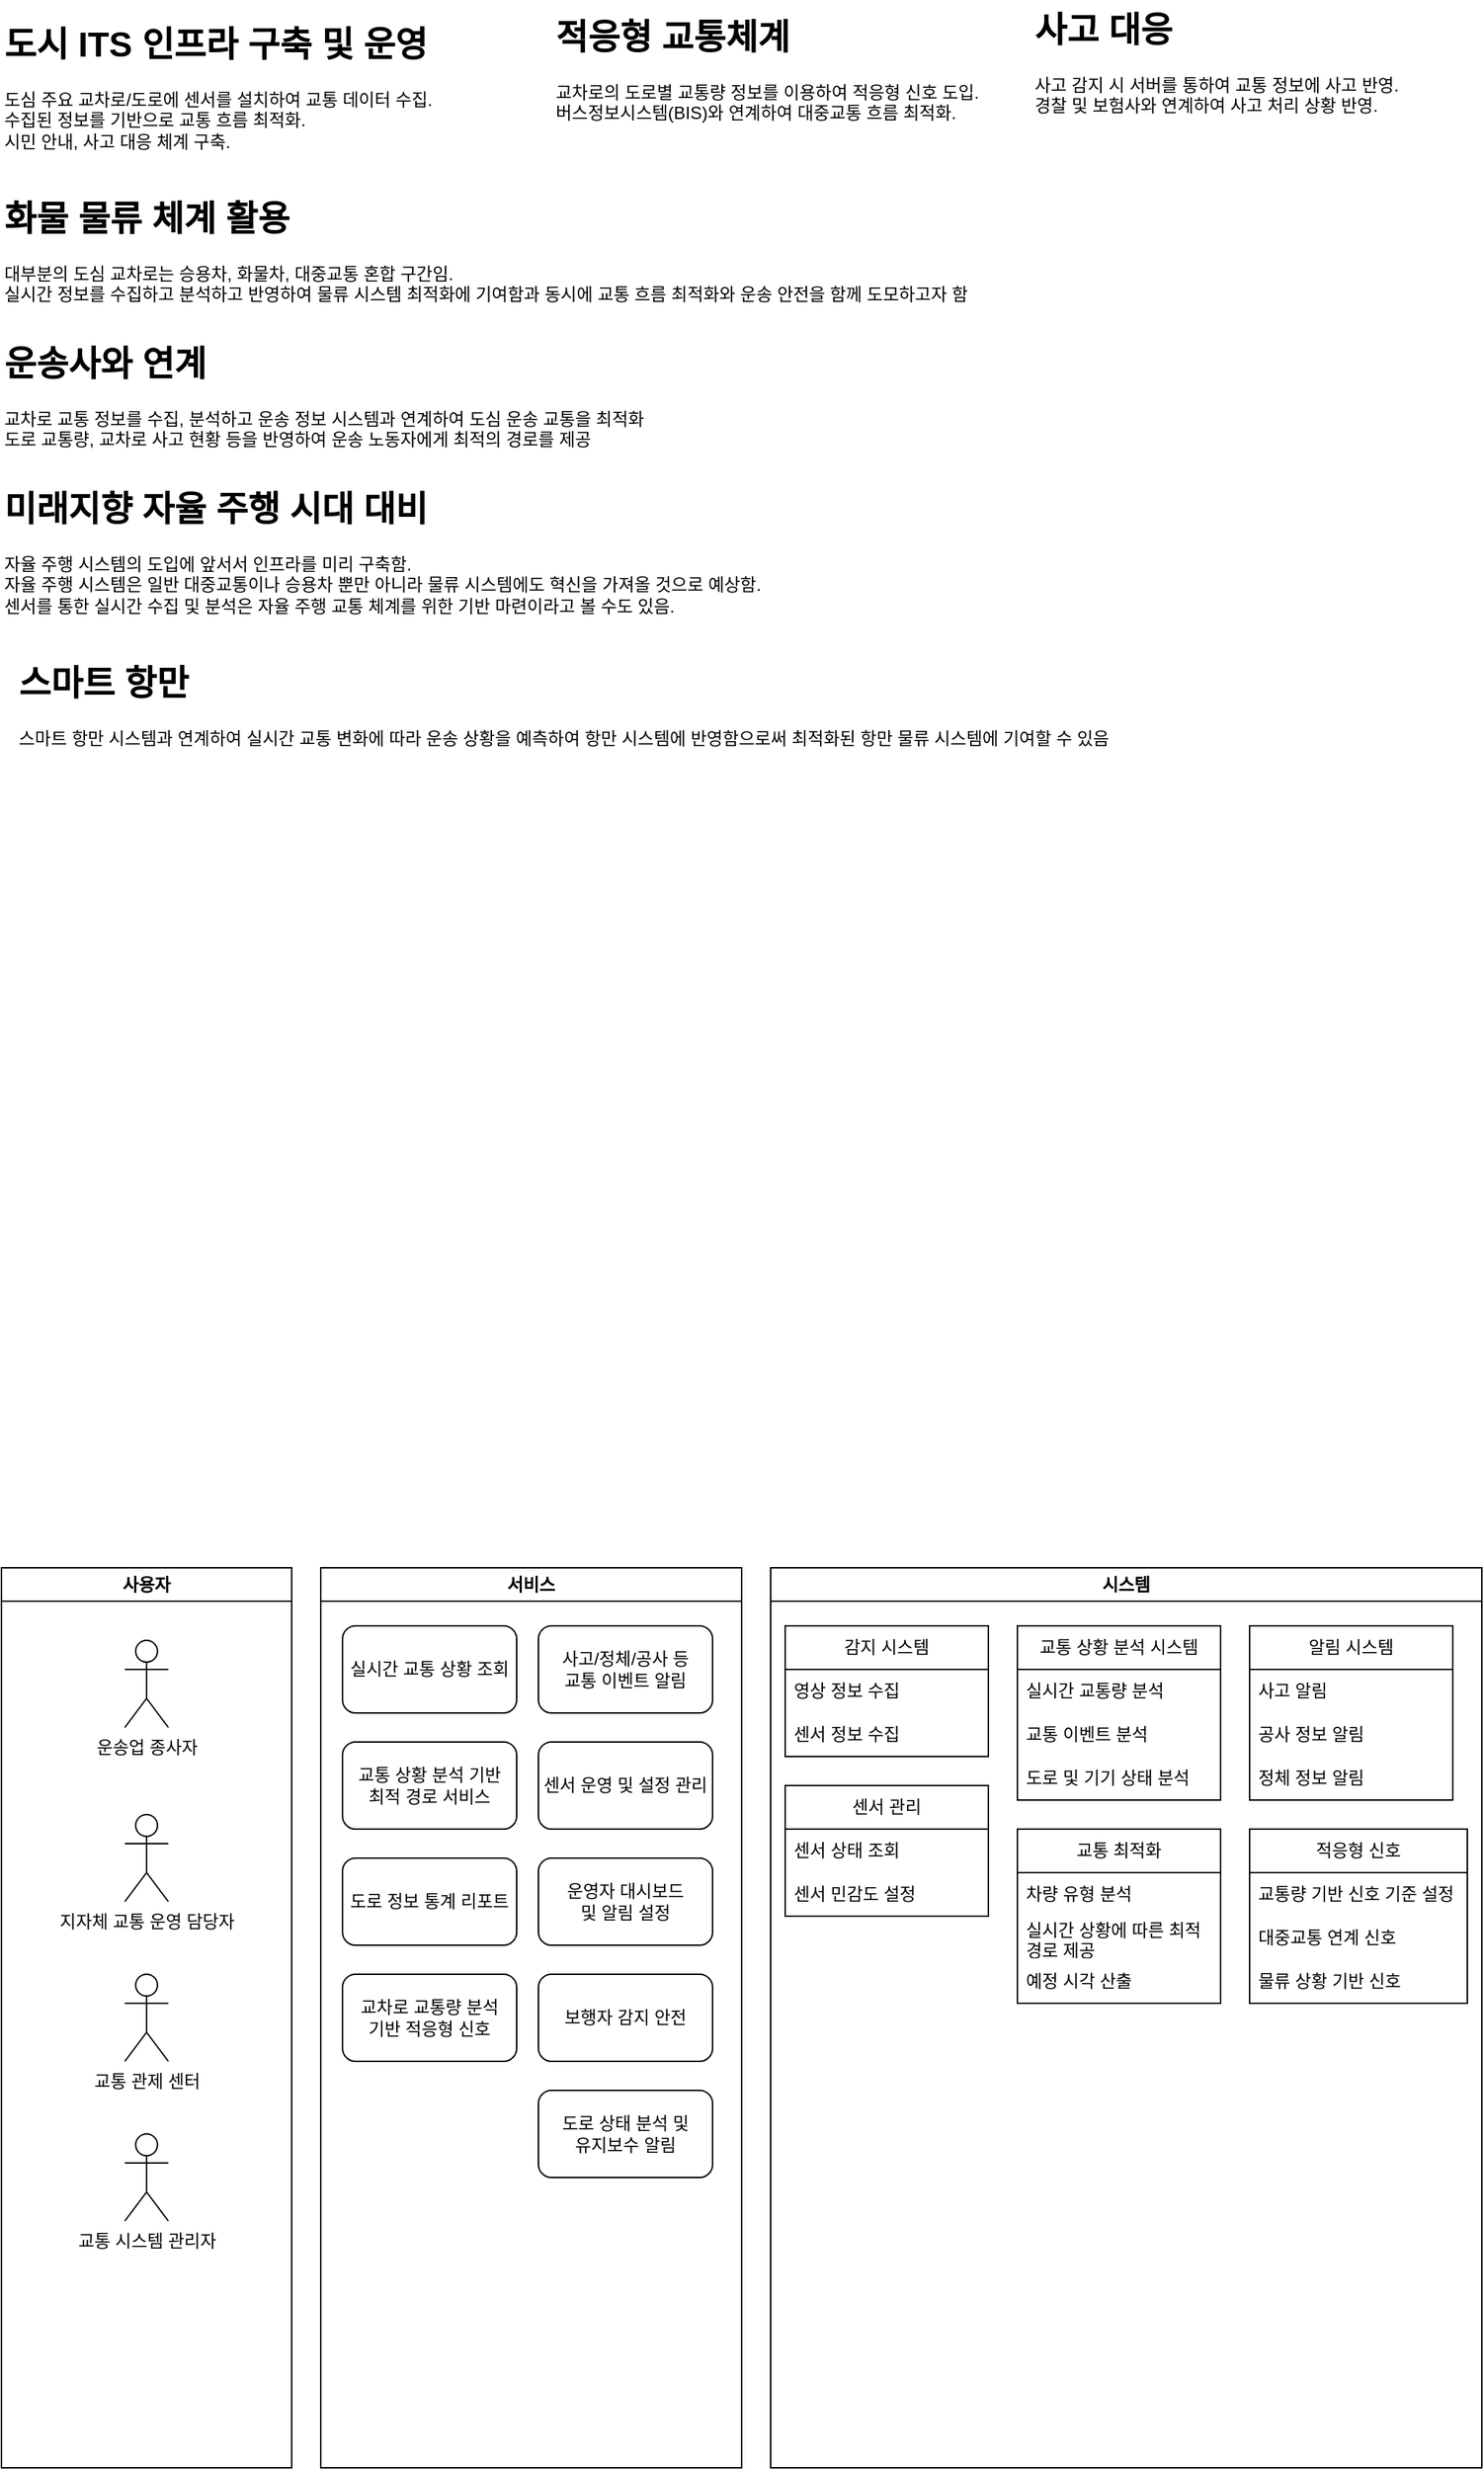<mxfile version="27.1.5">
  <diagram name="페이지-1" id="J6VXx_6CUHGOWfriXPr5">
    <mxGraphModel dx="1175" dy="990" grid="1" gridSize="10" guides="1" tooltips="1" connect="1" arrows="1" fold="1" page="1" pageScale="1" pageWidth="1920" pageHeight="1080" math="0" shadow="0">
      <root>
        <mxCell id="0" />
        <mxCell id="1" parent="0" />
        <mxCell id="sstBEkkRBJ28tQxqU71m-2" value="&lt;h1 style=&quot;margin-top: 0px;&quot;&gt;적응형 교통체계&lt;/h1&gt;&lt;div&gt;교차로의 도로별 교통량 정보를 이용하여 적응형 신호 도입.&lt;/div&gt;&lt;div&gt;버스정보시스템(BIS)와 연계하여 대중교통 흐름 최적화.&lt;/div&gt;" style="text;html=1;whiteSpace=wrap;overflow=hidden;rounded=0;" parent="1" vertex="1">
          <mxGeometry x="400" y="25" width="300" height="90" as="geometry" />
        </mxCell>
        <mxCell id="sstBEkkRBJ28tQxqU71m-3" value="&lt;h1 style=&quot;margin-top: 0px;&quot;&gt;사고 대응&lt;/h1&gt;&lt;div&gt;사고 감지 시 서버를 통하여 교통 정보에 사고 반영.&lt;/div&gt;&lt;div&gt;경찰 및 보험사와 연계하여 사고 처리 상황 반영.&lt;/div&gt;" style="text;html=1;whiteSpace=wrap;overflow=hidden;rounded=0;" parent="1" vertex="1">
          <mxGeometry x="730" y="20" width="280" height="90" as="geometry" />
        </mxCell>
        <mxCell id="sstBEkkRBJ28tQxqU71m-4" value="&lt;h1 style=&quot;margin-top: 0px;&quot;&gt;도시 ITS 인프라 구축 및 운영&lt;/h1&gt;&lt;div&gt;도심 주요 교차로/도로에 센서를 설치하여 교통 데이터 수집.&lt;/div&gt;&lt;div&gt;수집된 정보를 기반으로 교통 흐름 최적화.&lt;/div&gt;&lt;div&gt;시민 안내, 사고 대응 체계 구축.&lt;/div&gt;&lt;div&gt;&lt;br&gt;&lt;/div&gt;" style="text;html=1;whiteSpace=wrap;overflow=hidden;rounded=0;" parent="1" vertex="1">
          <mxGeometry x="20" y="30" width="300" height="100" as="geometry" />
        </mxCell>
        <mxCell id="M-toXlOXN0p2g3CMsTm5-2" value="&lt;h1 style=&quot;margin-top: 0px;&quot;&gt;화물 물류 체계 활용&lt;/h1&gt;&lt;div&gt;대부분의 도심 교차로는 승용차, 화물차, 대중교통 혼합 구간임.&amp;nbsp;&lt;/div&gt;&lt;div&gt;실시간 정보를 수집하고 분석하고 반영하여 물류 시스템 최적화에 기여함과 동시에 교통 흐름 최적화와 운송 안전을 함께 도모하고자 함&lt;/div&gt;&lt;div&gt;&lt;br&gt;&lt;/div&gt;" style="text;html=1;whiteSpace=wrap;overflow=hidden;rounded=0;" vertex="1" parent="1">
          <mxGeometry x="20" y="150" width="670" height="90" as="geometry" />
        </mxCell>
        <mxCell id="M-toXlOXN0p2g3CMsTm5-5" value="&lt;h1 style=&quot;margin-top: 0px;&quot;&gt;운송사와 연계&lt;/h1&gt;&lt;div&gt;교차로 교통 정보를 수집, 분석하고 운송 정보 시스템과 연계하여 도심 운송 교통을 최적화&lt;/div&gt;&lt;div&gt;도로 교통량, 교차로 사고 현황 등을 반영하여 운송 노동자에게 최적의 경로를 제공&lt;/div&gt;" style="text;html=1;whiteSpace=wrap;overflow=hidden;rounded=0;" vertex="1" parent="1">
          <mxGeometry x="20" y="250" width="450" height="90" as="geometry" />
        </mxCell>
        <mxCell id="M-toXlOXN0p2g3CMsTm5-6" value="&lt;h1 style=&quot;margin-top: 0px;&quot;&gt;미래지향 자율 주행 시대 대비&lt;/h1&gt;&lt;div&gt;자율 주행 시스템의 도입에 앞서서 인프라를 미리 구축함.&lt;/div&gt;&lt;div&gt;자율 주행 시스템은 일반 대중교통이나 승용차 뿐만 아니라 물류 시스템에도 혁신을 가져올 것으로 예상함.&lt;/div&gt;&lt;div&gt;센서를 통한 실시간 수집 및 분석은 자율 주행 교통 체계를 위한 기반 마련이라고 볼 수도 있음.&lt;/div&gt;" style="text;html=1;whiteSpace=wrap;overflow=hidden;rounded=0;" vertex="1" parent="1">
          <mxGeometry x="20" y="350" width="690" height="120" as="geometry" />
        </mxCell>
        <mxCell id="M-toXlOXN0p2g3CMsTm5-7" value="&lt;h1 style=&quot;margin-top: 0px;&quot;&gt;스마트 항만&lt;/h1&gt;&lt;div&gt;스마트 항만 시스템과 연계하여 실시간 교통 변화에 따라 운송 상황을 예측하여 항만 시스템에 반영함으로써 최적화된 항만 물류 시스템에 기여할 수 있음&lt;/div&gt;" style="text;html=1;whiteSpace=wrap;overflow=hidden;rounded=0;" vertex="1" parent="1">
          <mxGeometry x="30" y="470" width="800" height="80" as="geometry" />
        </mxCell>
        <mxCell id="M-toXlOXN0p2g3CMsTm5-8" value="사용자" style="swimlane;whiteSpace=wrap;html=1;" vertex="1" parent="1">
          <mxGeometry x="20" y="1100" width="200" height="620" as="geometry" />
        </mxCell>
        <mxCell id="M-toXlOXN0p2g3CMsTm5-9" value="운송업 종사자" style="shape=umlActor;verticalLabelPosition=bottom;verticalAlign=top;html=1;outlineConnect=0;" vertex="1" parent="M-toXlOXN0p2g3CMsTm5-8">
          <mxGeometry x="85" y="50" width="30" height="60" as="geometry" />
        </mxCell>
        <mxCell id="M-toXlOXN0p2g3CMsTm5-12" value="지자체 교통 운영 담당자" style="shape=umlActor;verticalLabelPosition=bottom;verticalAlign=top;html=1;outlineConnect=0;" vertex="1" parent="M-toXlOXN0p2g3CMsTm5-8">
          <mxGeometry x="85" y="170" width="30" height="60" as="geometry" />
        </mxCell>
        <mxCell id="M-toXlOXN0p2g3CMsTm5-13" value="교통 시스템 관리자" style="shape=umlActor;verticalLabelPosition=bottom;verticalAlign=top;html=1;outlineConnect=0;" vertex="1" parent="M-toXlOXN0p2g3CMsTm5-8">
          <mxGeometry x="85" y="390" width="30" height="60" as="geometry" />
        </mxCell>
        <mxCell id="M-toXlOXN0p2g3CMsTm5-11" value="교통 관제 센터" style="shape=umlActor;verticalLabelPosition=bottom;verticalAlign=top;html=1;outlineConnect=0;" vertex="1" parent="M-toXlOXN0p2g3CMsTm5-8">
          <mxGeometry x="85" y="280" width="30" height="60" as="geometry" />
        </mxCell>
        <mxCell id="M-toXlOXN0p2g3CMsTm5-14" value="서비스" style="swimlane;whiteSpace=wrap;html=1;" vertex="1" parent="1">
          <mxGeometry x="240" y="1100" width="290" height="620" as="geometry" />
        </mxCell>
        <mxCell id="M-toXlOXN0p2g3CMsTm5-15" value="실시간 교통 상황 조회" style="rounded=1;whiteSpace=wrap;html=1;" vertex="1" parent="M-toXlOXN0p2g3CMsTm5-14">
          <mxGeometry x="15" y="40" width="120" height="60" as="geometry" />
        </mxCell>
        <mxCell id="M-toXlOXN0p2g3CMsTm5-16" value="교통 상황 분석 기반&lt;div&gt;최적 경로 서비스&lt;/div&gt;" style="rounded=1;whiteSpace=wrap;html=1;" vertex="1" parent="M-toXlOXN0p2g3CMsTm5-14">
          <mxGeometry x="15" y="120" width="120" height="60" as="geometry" />
        </mxCell>
        <mxCell id="M-toXlOXN0p2g3CMsTm5-17" value="사고/정체/공사 등&lt;div&gt;교통 이벤트 알림&lt;/div&gt;" style="rounded=1;whiteSpace=wrap;html=1;" vertex="1" parent="M-toXlOXN0p2g3CMsTm5-14">
          <mxGeometry x="150" y="40" width="120" height="60" as="geometry" />
        </mxCell>
        <mxCell id="M-toXlOXN0p2g3CMsTm5-18" value="교차로 교통량 분석&lt;div&gt;기반 적응형 신호&lt;/div&gt;" style="rounded=1;whiteSpace=wrap;html=1;" vertex="1" parent="M-toXlOXN0p2g3CMsTm5-14">
          <mxGeometry x="15" y="280" width="120" height="60" as="geometry" />
        </mxCell>
        <mxCell id="M-toXlOXN0p2g3CMsTm5-19" value="운영자 대시보드&lt;div&gt;및 알림 설정&lt;/div&gt;" style="rounded=1;whiteSpace=wrap;html=1;" vertex="1" parent="M-toXlOXN0p2g3CMsTm5-14">
          <mxGeometry x="150" y="200" width="120" height="60" as="geometry" />
        </mxCell>
        <mxCell id="M-toXlOXN0p2g3CMsTm5-20" value="센서 운영 및 설정 관리" style="rounded=1;whiteSpace=wrap;html=1;" vertex="1" parent="M-toXlOXN0p2g3CMsTm5-14">
          <mxGeometry x="150" y="120" width="120" height="60" as="geometry" />
        </mxCell>
        <mxCell id="M-toXlOXN0p2g3CMsTm5-21" value="도로 정보 통계 리포트" style="rounded=1;whiteSpace=wrap;html=1;" vertex="1" parent="M-toXlOXN0p2g3CMsTm5-14">
          <mxGeometry x="15" y="200" width="120" height="60" as="geometry" />
        </mxCell>
        <mxCell id="M-toXlOXN0p2g3CMsTm5-31" value="도로 상태 분석 및&lt;div&gt;유지보수 알림&lt;/div&gt;" style="rounded=1;whiteSpace=wrap;html=1;" vertex="1" parent="M-toXlOXN0p2g3CMsTm5-14">
          <mxGeometry x="150" y="360" width="120" height="60" as="geometry" />
        </mxCell>
        <mxCell id="M-toXlOXN0p2g3CMsTm5-49" value="보행자 감지 안전" style="rounded=1;whiteSpace=wrap;html=1;" vertex="1" parent="M-toXlOXN0p2g3CMsTm5-14">
          <mxGeometry x="150" y="280" width="120" height="60" as="geometry" />
        </mxCell>
        <mxCell id="M-toXlOXN0p2g3CMsTm5-22" value="시스템" style="swimlane;whiteSpace=wrap;html=1;" vertex="1" parent="1">
          <mxGeometry x="550" y="1100" width="490" height="620" as="geometry" />
        </mxCell>
        <mxCell id="M-toXlOXN0p2g3CMsTm5-23" value="감지 시스템" style="swimlane;fontStyle=0;childLayout=stackLayout;horizontal=1;startSize=30;horizontalStack=0;resizeParent=1;resizeParentMax=0;resizeLast=0;collapsible=1;marginBottom=0;whiteSpace=wrap;html=1;" vertex="1" parent="M-toXlOXN0p2g3CMsTm5-22">
          <mxGeometry x="10" y="40" width="140" height="90" as="geometry" />
        </mxCell>
        <mxCell id="M-toXlOXN0p2g3CMsTm5-24" value="영상 정보 수집" style="text;strokeColor=none;fillColor=none;align=left;verticalAlign=middle;spacingLeft=4;spacingRight=4;overflow=hidden;points=[[0,0.5],[1,0.5]];portConstraint=eastwest;rotatable=0;whiteSpace=wrap;html=1;" vertex="1" parent="M-toXlOXN0p2g3CMsTm5-23">
          <mxGeometry y="30" width="140" height="30" as="geometry" />
        </mxCell>
        <mxCell id="M-toXlOXN0p2g3CMsTm5-25" value="센서 정보 수집" style="text;strokeColor=none;fillColor=none;align=left;verticalAlign=middle;spacingLeft=4;spacingRight=4;overflow=hidden;points=[[0,0.5],[1,0.5]];portConstraint=eastwest;rotatable=0;whiteSpace=wrap;html=1;" vertex="1" parent="M-toXlOXN0p2g3CMsTm5-23">
          <mxGeometry y="60" width="140" height="30" as="geometry" />
        </mxCell>
        <mxCell id="M-toXlOXN0p2g3CMsTm5-27" value="교통 상황 분석 시스템" style="swimlane;fontStyle=0;childLayout=stackLayout;horizontal=1;startSize=30;horizontalStack=0;resizeParent=1;resizeParentMax=0;resizeLast=0;collapsible=1;marginBottom=0;whiteSpace=wrap;html=1;" vertex="1" parent="M-toXlOXN0p2g3CMsTm5-22">
          <mxGeometry x="170" y="40" width="140" height="120" as="geometry" />
        </mxCell>
        <mxCell id="M-toXlOXN0p2g3CMsTm5-28" value="실시간 교통량 분석" style="text;strokeColor=none;fillColor=none;align=left;verticalAlign=middle;spacingLeft=4;spacingRight=4;overflow=hidden;points=[[0,0.5],[1,0.5]];portConstraint=eastwest;rotatable=0;whiteSpace=wrap;html=1;" vertex="1" parent="M-toXlOXN0p2g3CMsTm5-27">
          <mxGeometry y="30" width="140" height="30" as="geometry" />
        </mxCell>
        <mxCell id="M-toXlOXN0p2g3CMsTm5-29" value="교통 이벤트 분석" style="text;strokeColor=none;fillColor=none;align=left;verticalAlign=middle;spacingLeft=4;spacingRight=4;overflow=hidden;points=[[0,0.5],[1,0.5]];portConstraint=eastwest;rotatable=0;whiteSpace=wrap;html=1;" vertex="1" parent="M-toXlOXN0p2g3CMsTm5-27">
          <mxGeometry y="60" width="140" height="30" as="geometry" />
        </mxCell>
        <mxCell id="M-toXlOXN0p2g3CMsTm5-30" value="도로 및 기기 상태 분석" style="text;strokeColor=none;fillColor=none;align=left;verticalAlign=middle;spacingLeft=4;spacingRight=4;overflow=hidden;points=[[0,0.5],[1,0.5]];portConstraint=eastwest;rotatable=0;whiteSpace=wrap;html=1;" vertex="1" parent="M-toXlOXN0p2g3CMsTm5-27">
          <mxGeometry y="90" width="140" height="30" as="geometry" />
        </mxCell>
        <mxCell id="M-toXlOXN0p2g3CMsTm5-32" value="알림 시스템" style="swimlane;fontStyle=0;childLayout=stackLayout;horizontal=1;startSize=30;horizontalStack=0;resizeParent=1;resizeParentMax=0;resizeLast=0;collapsible=1;marginBottom=0;whiteSpace=wrap;html=1;" vertex="1" parent="M-toXlOXN0p2g3CMsTm5-22">
          <mxGeometry x="330" y="40" width="140" height="120" as="geometry" />
        </mxCell>
        <mxCell id="M-toXlOXN0p2g3CMsTm5-33" value="사고 알림" style="text;strokeColor=none;fillColor=none;align=left;verticalAlign=middle;spacingLeft=4;spacingRight=4;overflow=hidden;points=[[0,0.5],[1,0.5]];portConstraint=eastwest;rotatable=0;whiteSpace=wrap;html=1;" vertex="1" parent="M-toXlOXN0p2g3CMsTm5-32">
          <mxGeometry y="30" width="140" height="30" as="geometry" />
        </mxCell>
        <mxCell id="M-toXlOXN0p2g3CMsTm5-34" value="공사 정보 알림" style="text;strokeColor=none;fillColor=none;align=left;verticalAlign=middle;spacingLeft=4;spacingRight=4;overflow=hidden;points=[[0,0.5],[1,0.5]];portConstraint=eastwest;rotatable=0;whiteSpace=wrap;html=1;" vertex="1" parent="M-toXlOXN0p2g3CMsTm5-32">
          <mxGeometry y="60" width="140" height="30" as="geometry" />
        </mxCell>
        <mxCell id="M-toXlOXN0p2g3CMsTm5-35" value="정체 정보 알림" style="text;strokeColor=none;fillColor=none;align=left;verticalAlign=middle;spacingLeft=4;spacingRight=4;overflow=hidden;points=[[0,0.5],[1,0.5]];portConstraint=eastwest;rotatable=0;whiteSpace=wrap;html=1;" vertex="1" parent="M-toXlOXN0p2g3CMsTm5-32">
          <mxGeometry y="90" width="140" height="30" as="geometry" />
        </mxCell>
        <mxCell id="M-toXlOXN0p2g3CMsTm5-36" value="교통 최적화" style="swimlane;fontStyle=0;childLayout=stackLayout;horizontal=1;startSize=30;horizontalStack=0;resizeParent=1;resizeParentMax=0;resizeLast=0;collapsible=1;marginBottom=0;whiteSpace=wrap;html=1;" vertex="1" parent="M-toXlOXN0p2g3CMsTm5-22">
          <mxGeometry x="170" y="180" width="140" height="120" as="geometry" />
        </mxCell>
        <mxCell id="M-toXlOXN0p2g3CMsTm5-37" value="차량 유형 분석" style="text;strokeColor=none;fillColor=none;align=left;verticalAlign=middle;spacingLeft=4;spacingRight=4;overflow=hidden;points=[[0,0.5],[1,0.5]];portConstraint=eastwest;rotatable=0;whiteSpace=wrap;html=1;" vertex="1" parent="M-toXlOXN0p2g3CMsTm5-36">
          <mxGeometry y="30" width="140" height="30" as="geometry" />
        </mxCell>
        <mxCell id="M-toXlOXN0p2g3CMsTm5-38" value="실시간 상황에 따른 최적 경로 제공" style="text;strokeColor=none;fillColor=none;align=left;verticalAlign=middle;spacingLeft=4;spacingRight=4;overflow=hidden;points=[[0,0.5],[1,0.5]];portConstraint=eastwest;rotatable=0;whiteSpace=wrap;html=1;" vertex="1" parent="M-toXlOXN0p2g3CMsTm5-36">
          <mxGeometry y="60" width="140" height="30" as="geometry" />
        </mxCell>
        <mxCell id="M-toXlOXN0p2g3CMsTm5-39" value="예정 시각 산출" style="text;strokeColor=none;fillColor=none;align=left;verticalAlign=middle;spacingLeft=4;spacingRight=4;overflow=hidden;points=[[0,0.5],[1,0.5]];portConstraint=eastwest;rotatable=0;whiteSpace=wrap;html=1;" vertex="1" parent="M-toXlOXN0p2g3CMsTm5-36">
          <mxGeometry y="90" width="140" height="30" as="geometry" />
        </mxCell>
        <mxCell id="M-toXlOXN0p2g3CMsTm5-40" value="센서 관리" style="swimlane;fontStyle=0;childLayout=stackLayout;horizontal=1;startSize=30;horizontalStack=0;resizeParent=1;resizeParentMax=0;resizeLast=0;collapsible=1;marginBottom=0;whiteSpace=wrap;html=1;" vertex="1" parent="M-toXlOXN0p2g3CMsTm5-22">
          <mxGeometry x="10" y="150" width="140" height="90" as="geometry" />
        </mxCell>
        <mxCell id="M-toXlOXN0p2g3CMsTm5-41" value="센서 상태 조회" style="text;strokeColor=none;fillColor=none;align=left;verticalAlign=middle;spacingLeft=4;spacingRight=4;overflow=hidden;points=[[0,0.5],[1,0.5]];portConstraint=eastwest;rotatable=0;whiteSpace=wrap;html=1;" vertex="1" parent="M-toXlOXN0p2g3CMsTm5-40">
          <mxGeometry y="30" width="140" height="30" as="geometry" />
        </mxCell>
        <mxCell id="M-toXlOXN0p2g3CMsTm5-42" value="센서 민감도 설정" style="text;strokeColor=none;fillColor=none;align=left;verticalAlign=middle;spacingLeft=4;spacingRight=4;overflow=hidden;points=[[0,0.5],[1,0.5]];portConstraint=eastwest;rotatable=0;whiteSpace=wrap;html=1;" vertex="1" parent="M-toXlOXN0p2g3CMsTm5-40">
          <mxGeometry y="60" width="140" height="30" as="geometry" />
        </mxCell>
        <mxCell id="M-toXlOXN0p2g3CMsTm5-44" value="적응형 신호" style="swimlane;fontStyle=0;childLayout=stackLayout;horizontal=1;startSize=30;horizontalStack=0;resizeParent=1;resizeParentMax=0;resizeLast=0;collapsible=1;marginBottom=0;whiteSpace=wrap;html=1;" vertex="1" parent="M-toXlOXN0p2g3CMsTm5-22">
          <mxGeometry x="330" y="180" width="150" height="120" as="geometry" />
        </mxCell>
        <mxCell id="M-toXlOXN0p2g3CMsTm5-45" value="교통량 기반 신호 기준 설정" style="text;strokeColor=none;fillColor=none;align=left;verticalAlign=middle;spacingLeft=4;spacingRight=4;overflow=hidden;points=[[0,0.5],[1,0.5]];portConstraint=eastwest;rotatable=0;whiteSpace=wrap;html=1;" vertex="1" parent="M-toXlOXN0p2g3CMsTm5-44">
          <mxGeometry y="30" width="150" height="30" as="geometry" />
        </mxCell>
        <mxCell id="M-toXlOXN0p2g3CMsTm5-47" value="대중교통 연계 신호" style="text;strokeColor=none;fillColor=none;align=left;verticalAlign=middle;spacingLeft=4;spacingRight=4;overflow=hidden;points=[[0,0.5],[1,0.5]];portConstraint=eastwest;rotatable=0;whiteSpace=wrap;html=1;" vertex="1" parent="M-toXlOXN0p2g3CMsTm5-44">
          <mxGeometry y="60" width="150" height="30" as="geometry" />
        </mxCell>
        <mxCell id="M-toXlOXN0p2g3CMsTm5-48" value="물류 상황 기반 신호" style="text;strokeColor=none;fillColor=none;align=left;verticalAlign=middle;spacingLeft=4;spacingRight=4;overflow=hidden;points=[[0,0.5],[1,0.5]];portConstraint=eastwest;rotatable=0;whiteSpace=wrap;html=1;" vertex="1" parent="M-toXlOXN0p2g3CMsTm5-44">
          <mxGeometry y="90" width="150" height="30" as="geometry" />
        </mxCell>
      </root>
    </mxGraphModel>
  </diagram>
</mxfile>
